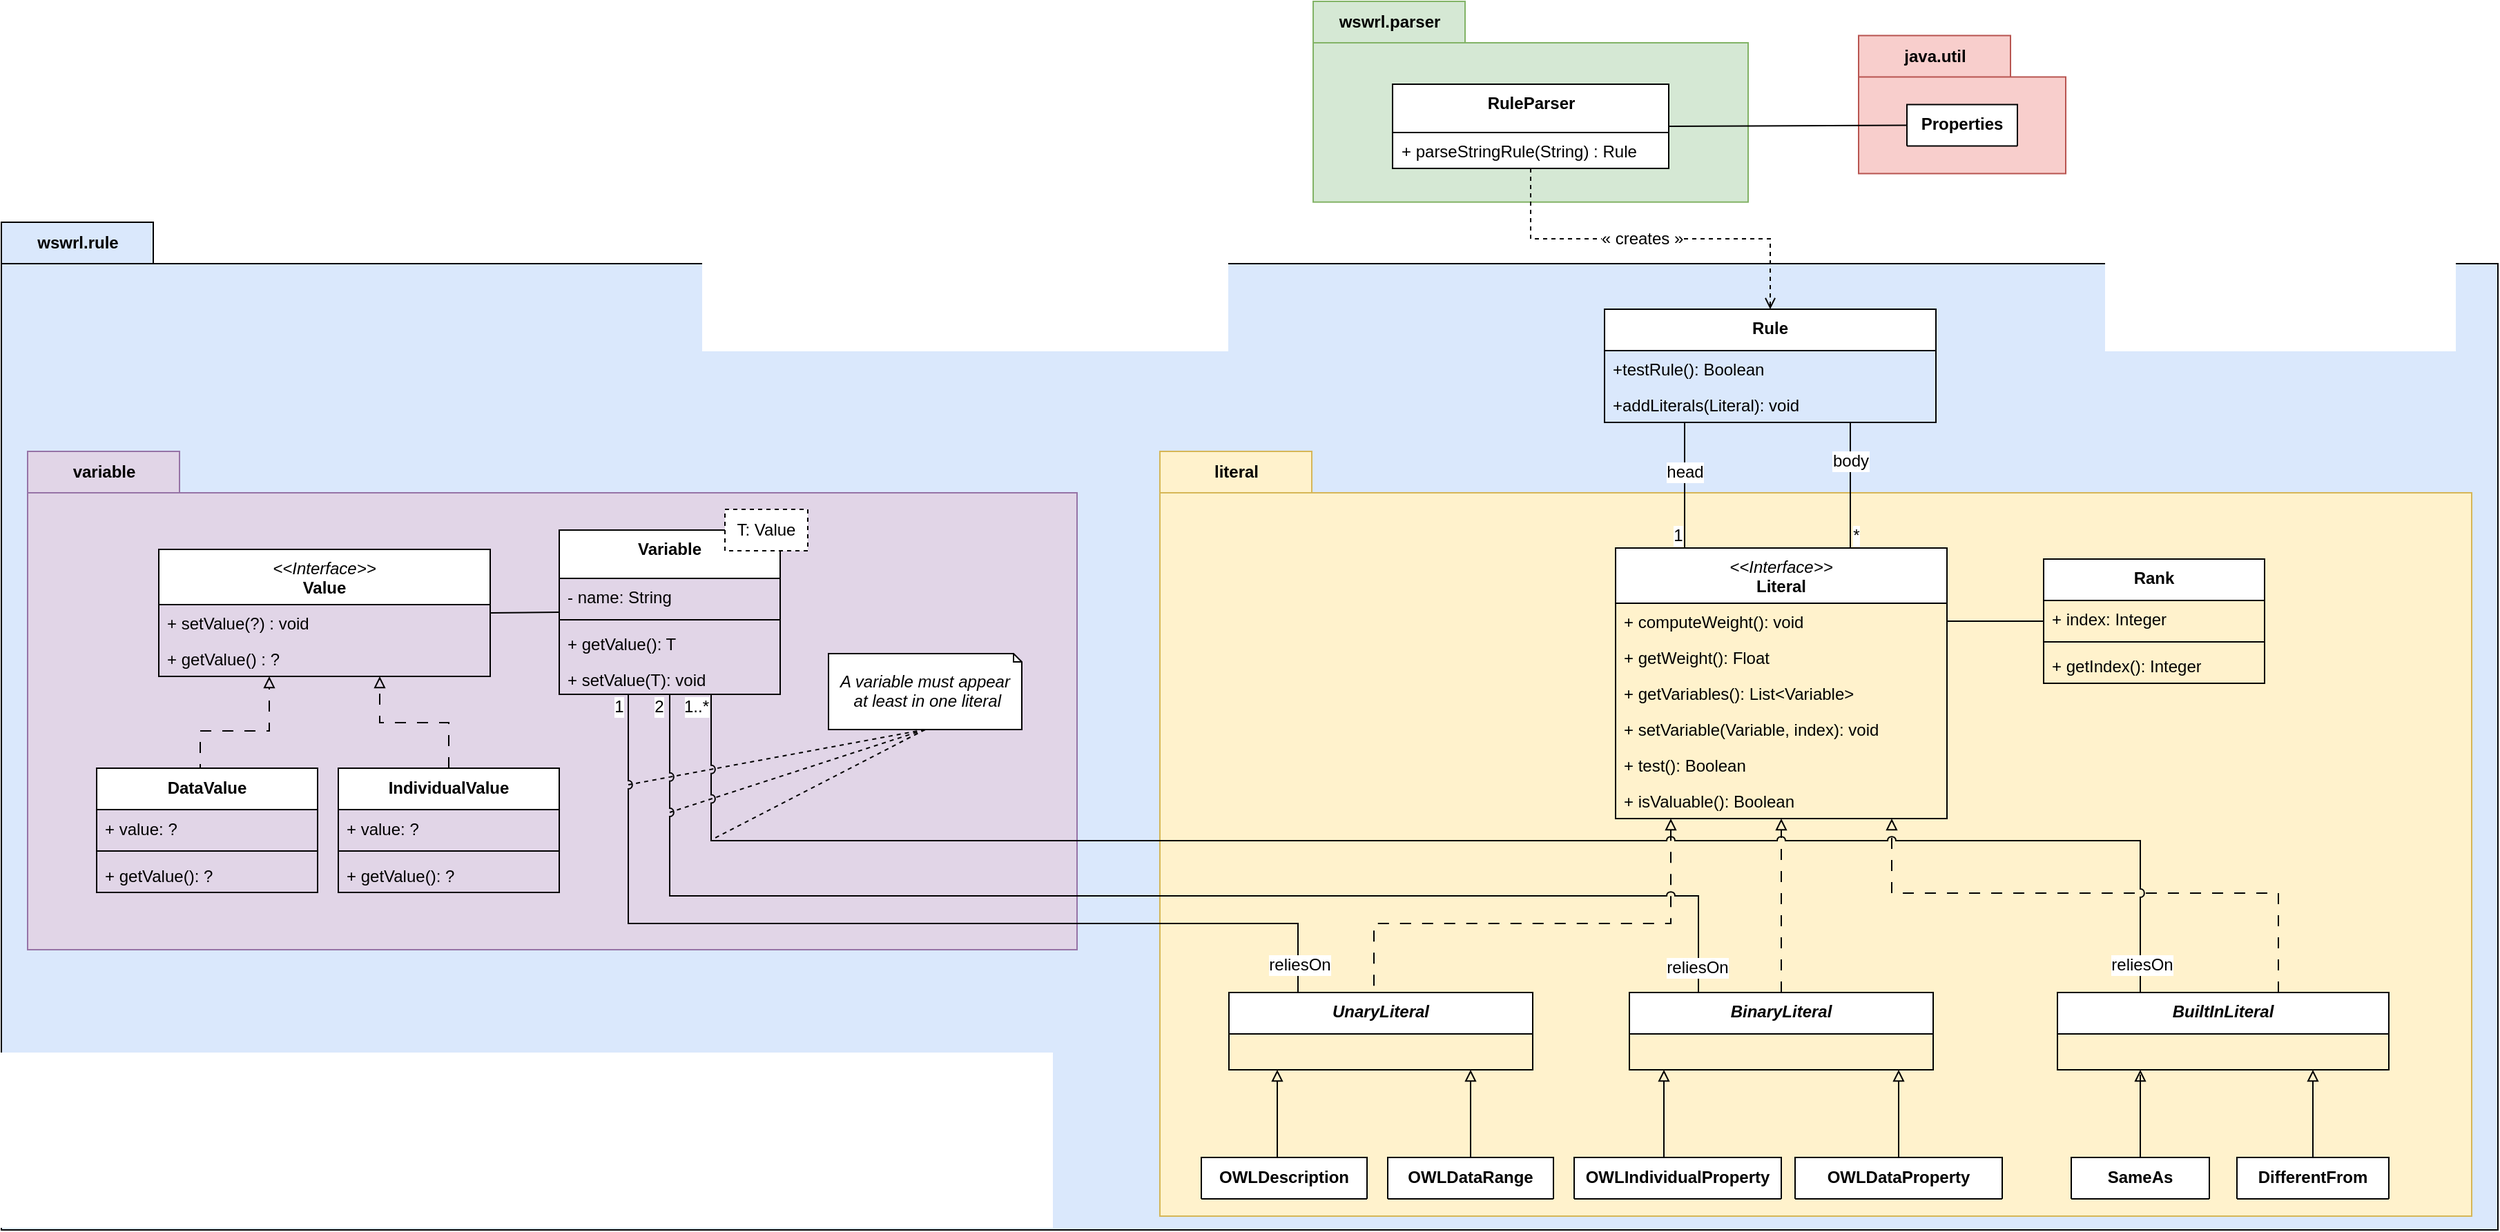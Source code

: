 <mxfile>
    <diagram id="C5RBs43oDa-KdzZeNtuy" name="Page-1">
        <mxGraphModel dx="2508" dy="1376" grid="0" gridSize="10" guides="1" tooltips="1" connect="1" arrows="1" fold="1" page="0" pageScale="1" pageWidth="827" pageHeight="1169" math="0" shadow="0">
            <root>
                <mxCell id="WIyWlLk6GJQsqaUBKTNV-0"/>
                <mxCell id="WIyWlLk6GJQsqaUBKTNV-1" parent="WIyWlLk6GJQsqaUBKTNV-0"/>
                <mxCell id="75" value="wswrl.rule" style="shape=folder;fontStyle=1;tabWidth=110;tabHeight=30;tabPosition=left;html=1;boundedLbl=1;labelInHeader=1;container=1;collapsible=0;recursiveResize=0;strokeColor=default;fontSize=12;fillColor=#dae8fc;" vertex="1" parent="WIyWlLk6GJQsqaUBKTNV-1">
                    <mxGeometry x="-544" y="65" width="1808" height="730" as="geometry"/>
                </mxCell>
                <mxCell id="78" value="literal" style="shape=folder;fontStyle=1;tabWidth=110;tabHeight=30;tabPosition=left;html=1;boundedLbl=1;labelInHeader=1;container=1;collapsible=0;recursiveResize=0;strokeColor=#d6b656;fontSize=12;fillColor=#fff2cc;" vertex="1" parent="75">
                    <mxGeometry x="839" y="166" width="950" height="554" as="geometry"/>
                </mxCell>
                <mxCell id="wH90IItwLwQUyDMC7U7Q-159" value="Rank" style="swimlane;fontStyle=1;align=center;verticalAlign=top;childLayout=stackLayout;horizontal=1;startSize=30;horizontalStack=0;resizeParent=1;resizeParentMax=0;resizeLast=0;collapsible=1;marginBottom=0;whiteSpace=wrap;html=1;" parent="78" vertex="1">
                    <mxGeometry x="640" y="78" width="160" height="90" as="geometry">
                        <mxRectangle x="200" y="250" width="80" height="30" as="alternateBounds"/>
                    </mxGeometry>
                </mxCell>
                <mxCell id="wH90IItwLwQUyDMC7U7Q-160" value="+ index: Integer" style="text;strokeColor=none;fillColor=none;align=left;verticalAlign=top;spacingLeft=4;spacingRight=4;overflow=hidden;rotatable=0;points=[[0,0.5],[1,0.5]];portConstraint=eastwest;whiteSpace=wrap;html=1;" parent="wH90IItwLwQUyDMC7U7Q-159" vertex="1">
                    <mxGeometry y="30" width="160" height="26" as="geometry"/>
                </mxCell>
                <mxCell id="wH90IItwLwQUyDMC7U7Q-161" value="" style="line;strokeWidth=1;fillColor=none;align=left;verticalAlign=middle;spacingTop=-1;spacingLeft=3;spacingRight=3;rotatable=0;labelPosition=right;points=[];portConstraint=eastwest;strokeColor=inherit;" parent="wH90IItwLwQUyDMC7U7Q-159" vertex="1">
                    <mxGeometry y="56" width="160" height="8" as="geometry"/>
                </mxCell>
                <mxCell id="wH90IItwLwQUyDMC7U7Q-162" value="+ getIndex(): Integer" style="text;strokeColor=none;fillColor=none;align=left;verticalAlign=top;spacingLeft=4;spacingRight=4;overflow=hidden;rotatable=0;points=[[0,0.5],[1,0.5]];portConstraint=eastwest;whiteSpace=wrap;html=1;" parent="wH90IItwLwQUyDMC7U7Q-159" vertex="1">
                    <mxGeometry y="64" width="160" height="26" as="geometry"/>
                </mxCell>
                <mxCell id="wH90IItwLwQUyDMC7U7Q-58" value="&lt;i style=&quot;font-weight: 400;&quot;&gt;&amp;lt;&amp;lt;Interface&amp;gt;&amp;gt;&lt;/i&gt;&lt;br style=&quot;font-weight: 400;&quot;&gt;Literal" style="swimlane;fontStyle=1;align=center;verticalAlign=top;childLayout=stackLayout;horizontal=1;startSize=40;horizontalStack=0;resizeParent=1;resizeParentMax=0;resizeLast=0;collapsible=1;marginBottom=0;whiteSpace=wrap;html=1;" parent="78" vertex="1">
                    <mxGeometry x="330" y="70" width="240" height="196" as="geometry"/>
                </mxCell>
                <mxCell id="wH90IItwLwQUyDMC7U7Q-65" value="+ computeWeight(): void" style="text;strokeColor=none;fillColor=none;align=left;verticalAlign=top;spacingLeft=4;spacingRight=4;overflow=hidden;rotatable=0;points=[[0,0.5],[1,0.5]];portConstraint=eastwest;whiteSpace=wrap;html=1;" parent="wH90IItwLwQUyDMC7U7Q-58" vertex="1">
                    <mxGeometry y="40" width="240" height="26" as="geometry"/>
                </mxCell>
                <mxCell id="wH90IItwLwQUyDMC7U7Q-142" value="+ getWeight(): Float" style="text;strokeColor=none;fillColor=none;align=left;verticalAlign=top;spacingLeft=4;spacingRight=4;overflow=hidden;rotatable=0;points=[[0,0.5],[1,0.5]];portConstraint=eastwest;whiteSpace=wrap;html=1;" parent="wH90IItwLwQUyDMC7U7Q-58" vertex="1">
                    <mxGeometry y="66" width="240" height="26" as="geometry"/>
                </mxCell>
                <mxCell id="20" value="+ getVariables(): List&amp;lt;Variable&amp;gt;" style="text;strokeColor=none;fillColor=none;align=left;verticalAlign=top;spacingLeft=4;spacingRight=4;overflow=hidden;rotatable=0;points=[[0,0.5],[1,0.5]];portConstraint=eastwest;whiteSpace=wrap;html=1;" vertex="1" parent="wH90IItwLwQUyDMC7U7Q-58">
                    <mxGeometry y="92" width="240" height="26" as="geometry"/>
                </mxCell>
                <mxCell id="wH90IItwLwQUyDMC7U7Q-165" value="+ setVariable(Variable, index): void" style="text;strokeColor=none;fillColor=none;align=left;verticalAlign=top;spacingLeft=4;spacingRight=4;overflow=hidden;rotatable=0;points=[[0,0.5],[1,0.5]];portConstraint=eastwest;whiteSpace=wrap;html=1;" parent="wH90IItwLwQUyDMC7U7Q-58" vertex="1">
                    <mxGeometry y="118" width="240" height="26" as="geometry"/>
                </mxCell>
                <mxCell id="wH90IItwLwQUyDMC7U7Q-86" value="+ test(): Boolean" style="text;strokeColor=none;fillColor=none;align=left;verticalAlign=top;spacingLeft=4;spacingRight=4;overflow=hidden;rotatable=0;points=[[0,0.5],[1,0.5]];portConstraint=eastwest;whiteSpace=wrap;html=1;" parent="wH90IItwLwQUyDMC7U7Q-58" vertex="1">
                    <mxGeometry y="144" width="240" height="26" as="geometry"/>
                </mxCell>
                <mxCell id="wH90IItwLwQUyDMC7U7Q-87" value="+ isValuable(): Boolean" style="text;strokeColor=none;fillColor=none;align=left;verticalAlign=top;spacingLeft=4;spacingRight=4;overflow=hidden;rotatable=0;points=[[0,0.5],[1,0.5]];portConstraint=eastwest;whiteSpace=wrap;html=1;" parent="wH90IItwLwQUyDMC7U7Q-58" vertex="1">
                    <mxGeometry y="170" width="240" height="26" as="geometry"/>
                </mxCell>
                <mxCell id="wH90IItwLwQUyDMC7U7Q-163" style="edgeStyle=orthogonalEdgeStyle;rounded=0;orthogonalLoop=1;jettySize=auto;html=1;exitX=1;exitY=0.5;exitDx=0;exitDy=0;endArrow=none;endFill=0;" parent="78" source="wH90IItwLwQUyDMC7U7Q-65" target="wH90IItwLwQUyDMC7U7Q-159" edge="1">
                    <mxGeometry relative="1" as="geometry"/>
                </mxCell>
                <mxCell id="wH90IItwLwQUyDMC7U7Q-72" value="&lt;i&gt;BuiltInLiteral&lt;/i&gt;" style="swimlane;fontStyle=1;align=center;verticalAlign=top;childLayout=stackLayout;horizontal=1;startSize=30;horizontalStack=0;resizeParent=1;resizeParentMax=0;resizeLast=0;collapsible=1;marginBottom=0;whiteSpace=wrap;html=1;" parent="78" vertex="1">
                    <mxGeometry x="650" y="392" width="240" height="56" as="geometry"/>
                </mxCell>
                <mxCell id="19" style="edgeStyle=orthogonalEdgeStyle;rounded=0;html=1;startArrow=none;startFill=0;endArrow=block;endFill=0;elbow=vertical;dashed=1;dashPattern=8 8;" edge="1" parent="78" source="wH90IItwLwQUyDMC7U7Q-72" target="wH90IItwLwQUyDMC7U7Q-58">
                    <mxGeometry relative="1" as="geometry">
                        <mxPoint x="540" y="558" as="targetPoint"/>
                        <Array as="points">
                            <mxPoint x="810" y="320"/>
                            <mxPoint x="530" y="320"/>
                        </Array>
                    </mxGeometry>
                </mxCell>
                <mxCell id="wH90IItwLwQUyDMC7U7Q-33" value="DifferentFrom" style="swimlane;fontStyle=1;align=center;verticalAlign=top;childLayout=stackLayout;horizontal=1;startSize=40;horizontalStack=0;resizeParent=1;resizeParentMax=0;resizeLast=0;collapsible=1;marginBottom=0;whiteSpace=wrap;html=1;" parent="78" vertex="1">
                    <mxGeometry x="780" y="511.5" width="110" height="30" as="geometry"/>
                </mxCell>
                <mxCell id="35" style="edgeStyle=orthogonalEdgeStyle;rounded=0;jumpStyle=arc;html=1;exitX=0.5;exitY=0;exitDx=0;exitDy=0;fontSize=12;startArrow=none;startFill=0;endArrow=block;endFill=0;elbow=vertical;" edge="1" parent="78" source="wH90IItwLwQUyDMC7U7Q-33" target="wH90IItwLwQUyDMC7U7Q-72">
                    <mxGeometry relative="1" as="geometry">
                        <Array as="points">
                            <mxPoint x="835" y="451.5"/>
                            <mxPoint x="835" y="451.5"/>
                        </Array>
                    </mxGeometry>
                </mxCell>
                <mxCell id="wH90IItwLwQUyDMC7U7Q-32" value="SameAs" style="swimlane;fontStyle=1;align=center;verticalAlign=top;childLayout=stackLayout;horizontal=1;startSize=40;horizontalStack=0;resizeParent=1;resizeParentMax=0;resizeLast=0;collapsible=1;marginBottom=0;whiteSpace=wrap;html=1;" parent="78" vertex="1">
                    <mxGeometry x="660" y="511.5" width="100" height="30" as="geometry"/>
                </mxCell>
                <mxCell id="13" style="edgeStyle=orthogonalEdgeStyle;rounded=0;html=1;startArrow=none;startFill=0;endArrow=block;endFill=0;elbow=vertical;" edge="1" parent="78" source="wH90IItwLwQUyDMC7U7Q-32" target="wH90IItwLwQUyDMC7U7Q-72">
                    <mxGeometry relative="1" as="geometry">
                        <Array as="points">
                            <mxPoint x="710" y="451.5"/>
                            <mxPoint x="710" y="451.5"/>
                        </Array>
                    </mxGeometry>
                </mxCell>
                <mxCell id="wH90IItwLwQUyDMC7U7Q-38" value="OWLDataProperty" style="swimlane;fontStyle=1;align=center;verticalAlign=top;childLayout=stackLayout;horizontal=1;startSize=40;horizontalStack=0;resizeParent=1;resizeParentMax=0;resizeLast=0;collapsible=1;marginBottom=0;whiteSpace=wrap;html=1;" parent="78" vertex="1">
                    <mxGeometry x="460" y="511.5" width="150" height="30" as="geometry"/>
                </mxCell>
                <mxCell id="wH90IItwLwQUyDMC7U7Q-70" value="&lt;i&gt;BinaryLiteral&lt;/i&gt;" style="swimlane;fontStyle=1;align=center;verticalAlign=top;childLayout=stackLayout;horizontal=1;startSize=30;horizontalStack=0;resizeParent=1;resizeParentMax=0;resizeLast=0;collapsible=1;marginBottom=0;whiteSpace=wrap;html=1;" parent="78" vertex="1">
                    <mxGeometry x="340" y="392" width="220" height="56" as="geometry"/>
                </mxCell>
                <mxCell id="17" style="edgeStyle=orthogonalEdgeStyle;rounded=0;html=1;startArrow=none;startFill=0;endArrow=block;endFill=0;elbow=vertical;" edge="1" parent="78" source="wH90IItwLwQUyDMC7U7Q-38" target="wH90IItwLwQUyDMC7U7Q-70">
                    <mxGeometry relative="1" as="geometry">
                        <Array as="points">
                            <mxPoint x="535" y="481.5"/>
                            <mxPoint x="535" y="481.5"/>
                        </Array>
                    </mxGeometry>
                </mxCell>
                <mxCell id="18" style="edgeStyle=orthogonalEdgeStyle;rounded=0;html=1;startArrow=none;startFill=0;endArrow=block;endFill=0;elbow=vertical;dashed=1;dashPattern=8 8;" edge="1" parent="78" source="wH90IItwLwQUyDMC7U7Q-70" target="wH90IItwLwQUyDMC7U7Q-58">
                    <mxGeometry relative="1" as="geometry">
                        <mxPoint x="460" y="558" as="targetPoint"/>
                        <Array as="points">
                            <mxPoint x="450" y="350"/>
                            <mxPoint x="450" y="350"/>
                        </Array>
                    </mxGeometry>
                </mxCell>
                <mxCell id="wH90IItwLwQUyDMC7U7Q-36" value="OWLIndividualProperty" style="swimlane;fontStyle=1;align=center;verticalAlign=top;childLayout=stackLayout;horizontal=1;startSize=40;horizontalStack=0;resizeParent=1;resizeParentMax=0;resizeLast=0;collapsible=1;marginBottom=0;whiteSpace=wrap;html=1;" parent="78" vertex="1">
                    <mxGeometry x="300" y="511.5" width="150" height="30" as="geometry"/>
                </mxCell>
                <mxCell id="34" style="edgeStyle=orthogonalEdgeStyle;rounded=0;jumpStyle=arc;html=1;exitX=0.5;exitY=0;exitDx=0;exitDy=0;fontSize=12;startArrow=none;startFill=0;endArrow=block;endFill=0;elbow=vertical;" edge="1" parent="78" source="wH90IItwLwQUyDMC7U7Q-36" target="wH90IItwLwQUyDMC7U7Q-70">
                    <mxGeometry relative="1" as="geometry">
                        <Array as="points">
                            <mxPoint x="365" y="481.5"/>
                            <mxPoint x="365" y="481.5"/>
                        </Array>
                    </mxGeometry>
                </mxCell>
                <mxCell id="wH90IItwLwQUyDMC7U7Q-66" value="&lt;i&gt;UnaryLiteral&lt;/i&gt;" style="swimlane;fontStyle=1;align=center;verticalAlign=top;childLayout=stackLayout;horizontal=1;startSize=30;horizontalStack=0;resizeParent=1;resizeParentMax=0;resizeLast=0;collapsible=1;marginBottom=0;whiteSpace=wrap;html=1;" parent="78" vertex="1">
                    <mxGeometry x="50" y="392" width="220" height="56" as="geometry">
                        <mxRectangle x="160" y="445.0" width="110" height="30" as="alternateBounds"/>
                    </mxGeometry>
                </mxCell>
                <mxCell id="wH90IItwLwQUyDMC7U7Q-89" style="edgeStyle=orthogonalEdgeStyle;rounded=0;orthogonalLoop=1;jettySize=auto;html=1;entryX=0.5;entryY=0;entryDx=0;entryDy=0;startArrow=block;startFill=0;endArrow=none;endFill=0;dashed=1;dashPattern=8 8;" parent="78" source="wH90IItwLwQUyDMC7U7Q-58" target="wH90IItwLwQUyDMC7U7Q-66" edge="1">
                    <mxGeometry relative="1" as="geometry">
                        <Array as="points">
                            <mxPoint x="370" y="342"/>
                            <mxPoint x="155" y="342"/>
                            <mxPoint x="155" y="392"/>
                        </Array>
                    </mxGeometry>
                </mxCell>
                <mxCell id="wH90IItwLwQUyDMC7U7Q-27" value="OWLDataRange" style="swimlane;fontStyle=1;align=center;verticalAlign=top;childLayout=stackLayout;horizontal=1;startSize=40;horizontalStack=0;resizeParent=1;resizeParentMax=0;resizeLast=0;collapsible=1;marginBottom=0;whiteSpace=wrap;html=1;" parent="78" vertex="1">
                    <mxGeometry x="165" y="511.5" width="120" height="30" as="geometry"/>
                </mxCell>
                <mxCell id="wH90IItwLwQUyDMC7U7Q-74" style="edgeStyle=orthogonalEdgeStyle;rounded=0;orthogonalLoop=1;jettySize=auto;html=1;exitX=0.5;exitY=0;exitDx=0;exitDy=0;endArrow=block;endFill=0;" parent="78" source="wH90IItwLwQUyDMC7U7Q-27" target="wH90IItwLwQUyDMC7U7Q-66" edge="1">
                    <mxGeometry relative="1" as="geometry">
                        <Array as="points">
                            <mxPoint x="225" y="480"/>
                            <mxPoint x="225" y="480"/>
                        </Array>
                    </mxGeometry>
                </mxCell>
                <mxCell id="wH90IItwLwQUyDMC7U7Q-26" value="OWLDescription" style="swimlane;fontStyle=1;align=center;verticalAlign=top;childLayout=stackLayout;horizontal=1;startSize=40;horizontalStack=0;resizeParent=1;resizeParentMax=0;resizeLast=0;collapsible=1;marginBottom=0;whiteSpace=wrap;html=1;" parent="78" vertex="1">
                    <mxGeometry x="30" y="511.5" width="120" height="30" as="geometry"/>
                </mxCell>
                <mxCell id="wH90IItwLwQUyDMC7U7Q-73" style="edgeStyle=orthogonalEdgeStyle;rounded=0;orthogonalLoop=1;jettySize=auto;html=1;exitX=0.5;exitY=0;exitDx=0;exitDy=0;endArrow=block;endFill=0;" parent="78" source="wH90IItwLwQUyDMC7U7Q-26" target="wH90IItwLwQUyDMC7U7Q-66" edge="1">
                    <mxGeometry relative="1" as="geometry">
                        <Array as="points">
                            <mxPoint x="85" y="480"/>
                            <mxPoint x="85" y="480"/>
                        </Array>
                    </mxGeometry>
                </mxCell>
                <mxCell id="88" style="edgeStyle=orthogonalEdgeStyle;rounded=0;jumpStyle=arc;html=1;fontSize=12;startArrow=none;startFill=0;endArrow=none;endFill=0;elbow=vertical;" edge="1" parent="75" source="wH90IItwLwQUyDMC7U7Q-4" target="wH90IItwLwQUyDMC7U7Q-58">
                    <mxGeometry relative="1" as="geometry">
                        <Array as="points">
                            <mxPoint x="1339" y="208"/>
                            <mxPoint x="1339" y="208"/>
                        </Array>
                    </mxGeometry>
                </mxCell>
                <mxCell id="93" value="body" style="edgeLabel;html=1;align=center;verticalAlign=middle;resizable=0;points=[];fontSize=12;" vertex="1" connectable="0" parent="88">
                    <mxGeometry x="-0.397" relative="1" as="geometry">
                        <mxPoint as="offset"/>
                    </mxGeometry>
                </mxCell>
                <mxCell id="94" value="*" style="edgeLabel;html=1;align=center;verticalAlign=middle;resizable=0;points=[];fontSize=12;" vertex="1" connectable="0" parent="88">
                    <mxGeometry x="0.841" y="2" relative="1" as="geometry">
                        <mxPoint x="2" y="-2" as="offset"/>
                    </mxGeometry>
                </mxCell>
                <mxCell id="wH90IItwLwQUyDMC7U7Q-4" value="Rule" style="swimlane;fontStyle=1;align=center;verticalAlign=top;childLayout=stackLayout;horizontal=1;startSize=30;horizontalStack=0;resizeParent=1;resizeParentMax=0;resizeLast=0;collapsible=1;marginBottom=0;whiteSpace=wrap;html=1;" parent="75" vertex="1">
                    <mxGeometry x="1161" y="63" width="240" height="82" as="geometry"/>
                </mxCell>
                <mxCell id="wH90IItwLwQUyDMC7U7Q-64" value="+testRule(): Boolean" style="text;strokeColor=none;fillColor=none;align=left;verticalAlign=top;spacingLeft=4;spacingRight=4;overflow=hidden;rotatable=0;points=[[0,0.5],[1,0.5]];portConstraint=eastwest;whiteSpace=wrap;html=1;" parent="wH90IItwLwQUyDMC7U7Q-4" vertex="1">
                    <mxGeometry y="30" width="240" height="26" as="geometry"/>
                </mxCell>
                <mxCell id="66" value="+addLiterals(Literal): void" style="text;strokeColor=none;fillColor=none;align=left;verticalAlign=top;spacingLeft=4;spacingRight=4;overflow=hidden;rotatable=0;points=[[0,0.5],[1,0.5]];portConstraint=eastwest;whiteSpace=wrap;html=1;" vertex="1" parent="wH90IItwLwQUyDMC7U7Q-4">
                    <mxGeometry y="56" width="240" height="26" as="geometry"/>
                </mxCell>
                <mxCell id="89" style="edgeStyle=orthogonalEdgeStyle;rounded=0;jumpStyle=arc;html=1;fontSize=12;startArrow=none;startFill=0;endArrow=none;endFill=0;elbow=vertical;" edge="1" parent="75" source="wH90IItwLwQUyDMC7U7Q-4" target="wH90IItwLwQUyDMC7U7Q-58">
                    <mxGeometry relative="1" as="geometry">
                        <Array as="points">
                            <mxPoint x="1219" y="198"/>
                            <mxPoint x="1219" y="198"/>
                        </Array>
                    </mxGeometry>
                </mxCell>
                <mxCell id="90" value="head" style="edgeLabel;html=1;align=center;verticalAlign=middle;resizable=0;points=[];fontSize=12;" vertex="1" connectable="0" parent="89">
                    <mxGeometry x="-0.889" relative="1" as="geometry">
                        <mxPoint y="31" as="offset"/>
                    </mxGeometry>
                </mxCell>
                <mxCell id="91" value="1" style="edgeLabel;html=1;align=center;verticalAlign=middle;resizable=0;points=[];fontSize=12;" vertex="1" connectable="0" parent="89">
                    <mxGeometry x="0.794" y="-1" relative="1" as="geometry">
                        <mxPoint x="-4" as="offset"/>
                    </mxGeometry>
                </mxCell>
                <mxCell id="81" value="variable" style="shape=folder;fontStyle=1;tabWidth=110;tabHeight=30;tabPosition=left;html=1;boundedLbl=1;labelInHeader=1;container=1;collapsible=0;recursiveResize=0;strokeColor=#9673a6;fontSize=12;fillColor=#e1d5e7;" vertex="1" parent="75">
                    <mxGeometry x="19" y="166" width="760" height="361" as="geometry"/>
                </mxCell>
                <mxCell id="wH90IItwLwQUyDMC7U7Q-149" value="IndividualValue" style="swimlane;fontStyle=1;align=center;verticalAlign=top;childLayout=stackLayout;horizontal=1;startSize=30;horizontalStack=0;resizeParent=1;resizeParentMax=0;resizeLast=0;collapsible=1;marginBottom=0;whiteSpace=wrap;html=1;fillColor=default;strokeColor=default;" parent="81" vertex="1">
                    <mxGeometry x="225" y="229.5" width="160" height="90" as="geometry">
                        <mxRectangle x="200" y="250" width="80" height="30" as="alternateBounds"/>
                    </mxGeometry>
                </mxCell>
                <mxCell id="wH90IItwLwQUyDMC7U7Q-150" value="+ value: ?" style="text;strokeColor=none;fillColor=none;align=left;verticalAlign=top;spacingLeft=4;spacingRight=4;overflow=hidden;rotatable=0;points=[[0,0.5],[1,0.5]];portConstraint=eastwest;whiteSpace=wrap;html=1;" parent="wH90IItwLwQUyDMC7U7Q-149" vertex="1">
                    <mxGeometry y="30" width="160" height="26" as="geometry"/>
                </mxCell>
                <mxCell id="wH90IItwLwQUyDMC7U7Q-151" value="" style="line;strokeWidth=1;fillColor=none;align=left;verticalAlign=middle;spacingTop=-1;spacingLeft=3;spacingRight=3;rotatable=0;labelPosition=right;points=[];portConstraint=eastwest;strokeColor=inherit;" parent="wH90IItwLwQUyDMC7U7Q-149" vertex="1">
                    <mxGeometry y="56" width="160" height="8" as="geometry"/>
                </mxCell>
                <mxCell id="wH90IItwLwQUyDMC7U7Q-152" value="+ getValue(): ?" style="text;strokeColor=none;fillColor=none;align=left;verticalAlign=top;spacingLeft=4;spacingRight=4;overflow=hidden;rotatable=0;points=[[0,0.5],[1,0.5]];portConstraint=eastwest;whiteSpace=wrap;html=1;" parent="wH90IItwLwQUyDMC7U7Q-149" vertex="1">
                    <mxGeometry y="64" width="160" height="26" as="geometry"/>
                </mxCell>
                <mxCell id="wH90IItwLwQUyDMC7U7Q-154" style="edgeStyle=orthogonalEdgeStyle;rounded=0;orthogonalLoop=1;jettySize=auto;html=1;exitX=0.5;exitY=0;exitDx=0;exitDy=0;endArrow=block;endFill=0;dashed=1;dashPattern=8 8;" parent="81" source="wH90IItwLwQUyDMC7U7Q-149" target="49" edge="1">
                    <mxGeometry relative="1" as="geometry">
                        <mxPoint x="245.0" y="172.5" as="targetPoint"/>
                        <Array as="points">
                            <mxPoint x="305" y="196.5"/>
                            <mxPoint x="255" y="196.5"/>
                        </Array>
                    </mxGeometry>
                </mxCell>
                <mxCell id="wH90IItwLwQUyDMC7U7Q-145" value="DataValue" style="swimlane;fontStyle=1;align=center;verticalAlign=top;childLayout=stackLayout;horizontal=1;startSize=30;horizontalStack=0;resizeParent=1;resizeParentMax=0;resizeLast=0;collapsible=1;marginBottom=0;whiteSpace=wrap;html=1;" parent="81" vertex="1">
                    <mxGeometry x="50" y="229.5" width="160" height="90" as="geometry">
                        <mxRectangle x="200" y="250" width="80" height="30" as="alternateBounds"/>
                    </mxGeometry>
                </mxCell>
                <mxCell id="wH90IItwLwQUyDMC7U7Q-146" value="+ value: ?" style="text;strokeColor=none;fillColor=none;align=left;verticalAlign=top;spacingLeft=4;spacingRight=4;overflow=hidden;rotatable=0;points=[[0,0.5],[1,0.5]];portConstraint=eastwest;whiteSpace=wrap;html=1;" parent="wH90IItwLwQUyDMC7U7Q-145" vertex="1">
                    <mxGeometry y="30" width="160" height="26" as="geometry"/>
                </mxCell>
                <mxCell id="wH90IItwLwQUyDMC7U7Q-147" value="" style="line;strokeWidth=1;fillColor=none;align=left;verticalAlign=middle;spacingTop=-1;spacingLeft=3;spacingRight=3;rotatable=0;labelPosition=right;points=[];portConstraint=eastwest;strokeColor=inherit;" parent="wH90IItwLwQUyDMC7U7Q-145" vertex="1">
                    <mxGeometry y="56" width="160" height="8" as="geometry"/>
                </mxCell>
                <mxCell id="wH90IItwLwQUyDMC7U7Q-148" value="+ getValue(): ?" style="text;strokeColor=none;fillColor=none;align=left;verticalAlign=top;spacingLeft=4;spacingRight=4;overflow=hidden;rotatable=0;points=[[0,0.5],[1,0.5]];portConstraint=eastwest;whiteSpace=wrap;html=1;" parent="wH90IItwLwQUyDMC7U7Q-145" vertex="1">
                    <mxGeometry y="64" width="160" height="26" as="geometry"/>
                </mxCell>
                <mxCell id="wH90IItwLwQUyDMC7U7Q-153" style="edgeStyle=orthogonalEdgeStyle;rounded=0;orthogonalLoop=1;jettySize=auto;html=1;exitX=0.5;exitY=0;exitDx=0;exitDy=0;endArrow=block;endFill=0;dashed=1;dashPattern=8 8;" parent="81" source="wH90IItwLwQUyDMC7U7Q-145" target="49" edge="1">
                    <mxGeometry relative="1" as="geometry">
                        <mxPoint x="145.0" y="172.5" as="targetPoint"/>
                        <Array as="points">
                            <mxPoint x="125" y="202.5"/>
                            <mxPoint x="175" y="202.5"/>
                        </Array>
                    </mxGeometry>
                </mxCell>
                <mxCell id="wH90IItwLwQUyDMC7U7Q-138" value="" style="group" parent="81" vertex="1" connectable="0">
                    <mxGeometry x="385" y="42" width="180" height="131" as="geometry"/>
                </mxCell>
                <mxCell id="wH90IItwLwQUyDMC7U7Q-77" value="&lt;span style=&quot;font-style: normal;&quot;&gt;Variable&lt;/span&gt;" style="swimlane;fontStyle=3;align=center;verticalAlign=top;childLayout=stackLayout;horizontal=1;startSize=35;horizontalStack=0;resizeParent=1;resizeParentMax=0;resizeLast=0;collapsible=1;marginBottom=0;whiteSpace=wrap;html=1;" parent="wH90IItwLwQUyDMC7U7Q-138" vertex="1">
                    <mxGeometry y="15" width="160" height="119" as="geometry">
                        <mxRectangle x="200" y="190" width="80" height="30" as="alternateBounds"/>
                    </mxGeometry>
                </mxCell>
                <mxCell id="wH90IItwLwQUyDMC7U7Q-112" value="- name: String" style="text;strokeColor=none;fillColor=none;align=left;verticalAlign=top;spacingLeft=4;spacingRight=4;overflow=hidden;rotatable=0;points=[[0,0.5],[1,0.5]];portConstraint=eastwest;whiteSpace=wrap;html=1;" parent="wH90IItwLwQUyDMC7U7Q-77" vertex="1">
                    <mxGeometry y="35" width="160" height="26" as="geometry"/>
                </mxCell>
                <mxCell id="wH90IItwLwQUyDMC7U7Q-113" value="" style="line;strokeWidth=1;align=left;verticalAlign=middle;spacingTop=-1;spacingLeft=3;spacingRight=3;rotatable=0;labelPosition=right;points=[];portConstraint=eastwest;fillStyle=auto;" parent="wH90IItwLwQUyDMC7U7Q-77" vertex="1">
                    <mxGeometry y="61" width="160" height="8" as="geometry"/>
                </mxCell>
                <mxCell id="wH90IItwLwQUyDMC7U7Q-114" value="+ getValue(): T" style="text;strokeColor=none;fillColor=none;align=left;verticalAlign=top;spacingLeft=4;spacingRight=4;overflow=hidden;rotatable=0;points=[[0,0.5],[1,0.5]];portConstraint=eastwest;whiteSpace=wrap;html=1;" parent="wH90IItwLwQUyDMC7U7Q-77" vertex="1">
                    <mxGeometry y="69" width="160" height="26" as="geometry"/>
                </mxCell>
                <mxCell id="wH90IItwLwQUyDMC7U7Q-139" value="+ setValue(T): void" style="text;strokeColor=none;fillColor=none;align=left;verticalAlign=top;spacingLeft=4;spacingRight=4;overflow=hidden;rotatable=0;points=[[0,0.5],[1,0.5]];portConstraint=eastwest;whiteSpace=wrap;html=1;" parent="wH90IItwLwQUyDMC7U7Q-77" vertex="1">
                    <mxGeometry y="95" width="160" height="24" as="geometry"/>
                </mxCell>
                <mxCell id="wH90IItwLwQUyDMC7U7Q-136" value="T: Value" style="rounded=0;whiteSpace=wrap;html=1;dashed=1;" parent="wH90IItwLwQUyDMC7U7Q-138" vertex="1">
                    <mxGeometry x="120" width="60" height="30" as="geometry"/>
                </mxCell>
                <mxCell id="48" style="edgeStyle=orthogonalEdgeStyle;rounded=0;jumpStyle=arc;html=1;fontSize=12;startArrow=none;startFill=0;endArrow=none;endFill=0;elbow=vertical;" edge="1" parent="81" source="49" target="wH90IItwLwQUyDMC7U7Q-77">
                    <mxGeometry relative="1" as="geometry">
                        <mxPoint x="295.0" y="129.5" as="sourcePoint"/>
                        <Array as="points"/>
                    </mxGeometry>
                </mxCell>
                <mxCell id="wH90IItwLwQUyDMC7U7Q-110" value="&lt;font style=&quot;font-size: 12px;&quot;&gt;&lt;i&gt;A variable must appear&lt;br&gt;&amp;nbsp;at least in one literal&lt;/i&gt;&lt;/font&gt;" style="shape=note2;boundedLbl=1;whiteSpace=wrap;html=1;size=6;verticalAlign=top;align=center;" parent="81" vertex="1">
                    <mxGeometry x="580" y="146.5" width="140" height="55" as="geometry"/>
                </mxCell>
                <mxCell id="49" value="&lt;i style=&quot;font-weight: 400;&quot;&gt;&amp;lt;&amp;lt;Interface&amp;gt;&amp;gt;&lt;/i&gt;&lt;br style=&quot;font-weight: 400;&quot;&gt;Value" style="swimlane;fontStyle=1;align=center;verticalAlign=top;childLayout=stackLayout;horizontal=1;startSize=40;horizontalStack=0;resizeParent=1;resizeParentMax=0;resizeLast=0;collapsible=1;marginBottom=0;whiteSpace=wrap;html=1;fillColor=default;strokeColor=default;" vertex="1" parent="81">
                    <mxGeometry x="95" y="71" width="240" height="92" as="geometry">
                        <mxRectangle x="95" y="71" width="120" height="40" as="alternateBounds"/>
                    </mxGeometry>
                </mxCell>
                <mxCell id="50" value="+ setValue(?) : void" style="text;strokeColor=none;fillColor=none;align=left;verticalAlign=top;spacingLeft=4;spacingRight=4;overflow=hidden;rotatable=0;points=[[0,0.5],[1,0.5]];portConstraint=eastwest;whiteSpace=wrap;html=1;" vertex="1" parent="49">
                    <mxGeometry y="40" width="240" height="26" as="geometry"/>
                </mxCell>
                <mxCell id="56" value="+ getValue() : ?" style="text;align=left;verticalAlign=top;spacingLeft=4;spacingRight=4;overflow=hidden;rotatable=0;points=[[0,0.5],[1,0.5]];portConstraint=eastwest;whiteSpace=wrap;html=1;fillColor=none;" vertex="1" parent="49">
                    <mxGeometry y="66" width="240" height="26" as="geometry"/>
                </mxCell>
                <mxCell id="45" style="rounded=0;jumpStyle=arc;html=1;exitX=0.5;exitY=1;exitDx=0;exitDy=0;exitPerimeter=0;fontSize=12;startArrow=none;startFill=0;endArrow=none;endFill=0;elbow=vertical;dashed=1;" edge="1" parent="75" source="wH90IItwLwQUyDMC7U7Q-110">
                    <mxGeometry relative="1" as="geometry">
                        <mxPoint x="454.0" y="407.5" as="targetPoint"/>
                    </mxGeometry>
                </mxCell>
                <mxCell id="46" style="rounded=0;jumpStyle=arc;html=1;exitX=0.5;exitY=1;exitDx=0;exitDy=0;exitPerimeter=0;fontSize=12;startArrow=none;startFill=0;endArrow=none;endFill=0;elbow=vertical;dashed=1;" edge="1" parent="75" source="wH90IItwLwQUyDMC7U7Q-110">
                    <mxGeometry relative="1" as="geometry">
                        <mxPoint x="484" y="427.5" as="targetPoint"/>
                    </mxGeometry>
                </mxCell>
                <mxCell id="47" style="rounded=0;jumpStyle=arc;html=1;exitX=0.5;exitY=1;exitDx=0;exitDy=0;exitPerimeter=0;fontSize=12;startArrow=none;startFill=0;endArrow=none;endFill=0;elbow=vertical;dashed=1;" edge="1" parent="75" source="wH90IItwLwQUyDMC7U7Q-110">
                    <mxGeometry relative="1" as="geometry">
                        <mxPoint x="514" y="447.5" as="targetPoint"/>
                    </mxGeometry>
                </mxCell>
                <mxCell id="36" style="edgeStyle=orthogonalEdgeStyle;rounded=0;jumpStyle=arc;html=1;exitX=0.25;exitY=0;exitDx=0;exitDy=0;fontSize=12;startArrow=none;startFill=0;endArrow=none;endFill=0;elbow=vertical;" edge="1" parent="75" source="wH90IItwLwQUyDMC7U7Q-66" target="wH90IItwLwQUyDMC7U7Q-77">
                    <mxGeometry relative="1" as="geometry">
                        <Array as="points">
                            <mxPoint x="939" y="558"/>
                            <mxPoint x="939" y="508"/>
                            <mxPoint x="454" y="508"/>
                        </Array>
                    </mxGeometry>
                </mxCell>
                <mxCell id="41" value="reliesOn" style="edgeLabel;html=1;align=center;verticalAlign=middle;resizable=0;points=[];fontSize=12;" vertex="1" connectable="0" parent="36">
                    <mxGeometry x="-0.372" relative="1" as="geometry">
                        <mxPoint x="167" y="30" as="offset"/>
                    </mxGeometry>
                </mxCell>
                <mxCell id="42" value="1" style="edgeLabel;html=1;align=center;verticalAlign=middle;resizable=0;points=[];fontSize=12;" vertex="1" connectable="0" parent="36">
                    <mxGeometry x="0.969" relative="1" as="geometry">
                        <mxPoint x="-7" y="-2" as="offset"/>
                    </mxGeometry>
                </mxCell>
                <mxCell id="38" style="edgeStyle=orthogonalEdgeStyle;rounded=0;jumpStyle=arc;html=1;exitX=0.25;exitY=0;exitDx=0;exitDy=0;fontSize=12;startArrow=none;startFill=0;endArrow=none;endFill=0;elbow=vertical;" edge="1" parent="75" source="wH90IItwLwQUyDMC7U7Q-72" target="wH90IItwLwQUyDMC7U7Q-77">
                    <mxGeometry relative="1" as="geometry">
                        <Array as="points">
                            <mxPoint x="1549" y="448"/>
                            <mxPoint x="514" y="448"/>
                        </Array>
                    </mxGeometry>
                </mxCell>
                <mxCell id="39" value="reliesOn" style="edgeLabel;html=1;align=center;verticalAlign=middle;resizable=0;points=[];fontSize=12;" vertex="1" connectable="0" parent="38">
                    <mxGeometry x="0.39" y="1" relative="1" as="geometry">
                        <mxPoint x="760" y="89" as="offset"/>
                    </mxGeometry>
                </mxCell>
                <mxCell id="44" value="1..*" style="edgeLabel;html=1;align=center;verticalAlign=middle;resizable=0;points=[];fontSize=12;" vertex="1" connectable="0" parent="38">
                    <mxGeometry x="0.973" relative="1" as="geometry">
                        <mxPoint x="-11" y="-8" as="offset"/>
                    </mxGeometry>
                </mxCell>
                <mxCell id="37" style="edgeStyle=orthogonalEdgeStyle;rounded=0;jumpStyle=arc;html=1;exitX=0.25;exitY=0;exitDx=0;exitDy=0;fontSize=12;startArrow=none;startFill=0;endArrow=none;endFill=0;elbow=vertical;" edge="1" parent="75" source="wH90IItwLwQUyDMC7U7Q-70" target="wH90IItwLwQUyDMC7U7Q-77">
                    <mxGeometry relative="1" as="geometry">
                        <Array as="points">
                            <mxPoint x="1229" y="558"/>
                            <mxPoint x="1229" y="488"/>
                            <mxPoint x="484" y="488"/>
                        </Array>
                    </mxGeometry>
                </mxCell>
                <mxCell id="40" value="reliesOn" style="edgeLabel;html=1;align=center;verticalAlign=middle;resizable=0;points=[];fontSize=12;" vertex="1" connectable="0" parent="37">
                    <mxGeometry x="-0.883" y="1" relative="1" as="geometry">
                        <mxPoint y="33" as="offset"/>
                    </mxGeometry>
                </mxCell>
                <mxCell id="43" value="2" style="edgeLabel;html=1;align=center;verticalAlign=middle;resizable=0;points=[];fontSize=12;" vertex="1" connectable="0" parent="37">
                    <mxGeometry x="0.957" relative="1" as="geometry">
                        <mxPoint x="-8" y="-12" as="offset"/>
                    </mxGeometry>
                </mxCell>
                <mxCell id="69" value="java.util" style="shape=folder;fontStyle=1;tabWidth=110;tabHeight=30;tabPosition=left;html=1;boundedLbl=1;labelInHeader=1;container=1;collapsible=0;recursiveResize=0;strokeColor=#b85450;fontSize=12;fillColor=#f8cecc;" vertex="1" parent="WIyWlLk6GJQsqaUBKTNV-1">
                    <mxGeometry x="801" y="-70.31" width="150" height="100" as="geometry"/>
                </mxCell>
                <mxCell id="67" value="&lt;span style=&quot;font-style: normal;&quot;&gt;Properties&lt;/span&gt;" style="swimlane;fontStyle=3;align=center;verticalAlign=top;childLayout=stackLayout;horizontal=1;startSize=35;horizontalStack=0;resizeParent=1;resizeParentMax=0;resizeLast=0;collapsible=1;marginBottom=0;whiteSpace=wrap;html=1;" vertex="1" collapsed="1" parent="69">
                    <mxGeometry x="35" y="50" width="80" height="30" as="geometry">
                        <mxRectangle x="510" y="-110" width="200" height="61" as="alternateBounds"/>
                    </mxGeometry>
                </mxCell>
                <mxCell id="72" value="wswrl.parser" style="shape=folder;fontStyle=1;tabWidth=110;tabHeight=30;tabPosition=left;html=1;boundedLbl=1;labelInHeader=1;container=1;collapsible=0;recursiveResize=0;strokeColor=#82b366;fontSize=12;fillColor=#d5e8d4;" vertex="1" parent="WIyWlLk6GJQsqaUBKTNV-1">
                    <mxGeometry x="406" y="-95" width="315" height="145.38" as="geometry"/>
                </mxCell>
                <mxCell id="58" value="&lt;span style=&quot;font-style: normal;&quot;&gt;RuleParser&lt;/span&gt;" style="swimlane;fontStyle=3;align=center;verticalAlign=top;childLayout=stackLayout;horizontal=1;startSize=35;horizontalStack=0;resizeParent=1;resizeParentMax=0;resizeLast=0;collapsible=1;marginBottom=0;whiteSpace=wrap;html=1;strokeColor=default;" vertex="1" parent="72">
                    <mxGeometry x="57.5" y="60" width="200" height="61" as="geometry">
                        <mxRectangle x="200" y="190" width="80" height="30" as="alternateBounds"/>
                    </mxGeometry>
                </mxCell>
                <mxCell id="61" value="+ parseStringRule(String) : Rule" style="text;align=left;verticalAlign=top;spacingLeft=4;spacingRight=4;overflow=hidden;rotatable=0;points=[[0,0.5],[1,0.5]];portConstraint=eastwest;whiteSpace=wrap;html=1;fillColor=default;strokeColor=default;" vertex="1" parent="58">
                    <mxGeometry y="35" width="200" height="26" as="geometry"/>
                </mxCell>
                <mxCell id="71" style="edgeStyle=orthogonalEdgeStyle;rounded=0;jumpStyle=arc;html=1;exitX=1;exitY=0.5;exitDx=0;exitDy=0;entryX=0;entryY=0.5;entryDx=0;entryDy=0;fontSize=12;startArrow=none;startFill=0;endArrow=none;endFill=0;elbow=vertical;" edge="1" parent="WIyWlLk6GJQsqaUBKTNV-1" source="58" target="67">
                    <mxGeometry relative="1" as="geometry"/>
                </mxCell>
                <mxCell id="86" value="" style="html=1;verticalAlign=bottom;labelBackgroundColor=none;endArrow=open;endFill=0;dashed=1;rounded=0;fontSize=12;elbow=vertical;jumpStyle=arc;edgeStyle=orthogonalEdgeStyle;" edge="1" parent="WIyWlLk6GJQsqaUBKTNV-1" source="58" target="wH90IItwLwQUyDMC7U7Q-4">
                    <mxGeometry width="160" relative="1" as="geometry">
                        <mxPoint x="558" y="-46" as="sourcePoint"/>
                        <mxPoint x="718" y="-46" as="targetPoint"/>
                    </mxGeometry>
                </mxCell>
                <mxCell id="87" value="« creates »" style="edgeLabel;html=1;align=center;verticalAlign=middle;resizable=0;points=[];fontSize=12;" vertex="1" connectable="0" parent="86">
                    <mxGeometry x="-0.212" relative="1" as="geometry">
                        <mxPoint x="23" as="offset"/>
                    </mxGeometry>
                </mxCell>
            </root>
        </mxGraphModel>
    </diagram>
</mxfile>